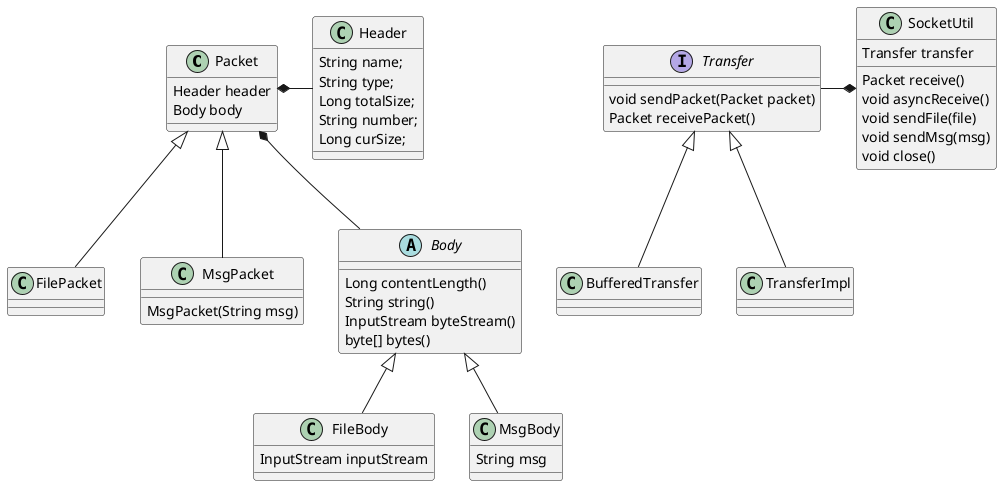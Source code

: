 @startuml



class Packet{
    Header header
    Body body
}
class FilePacket{

}
class MsgPacket{
    MsgPacket(String msg)
}
Packet <|-- FilePacket
Packet <|-- MsgPacket

class Header{
    String name;
    String type;
    Long totalSize;
    String number;
    Long curSize;
}

abstract class Body{
    Long contentLength()
    String string()
    InputStream byteStream()
    byte[] bytes()
}
class FileBody{
    InputStream inputStream
}
class MsgBody{
    String msg
}
Body <|-- FileBody
Body <|-- MsgBody
Packet *-- Body
Packet *- Header

interface Transfer{
    void sendPacket(Packet packet)
    Packet receivePacket()
}
class BufferedTransfer{

}
class TransferImpl
Transfer <|-- BufferedTransfer
Transfer <|-- TransferImpl

class SocketUtil{
     Transfer transfer

    Packet receive()
    void asyncReceive()
    void sendFile(file)
    void sendMsg(msg)
    void close()
}
Transfer -* SocketUtil

@enduml
